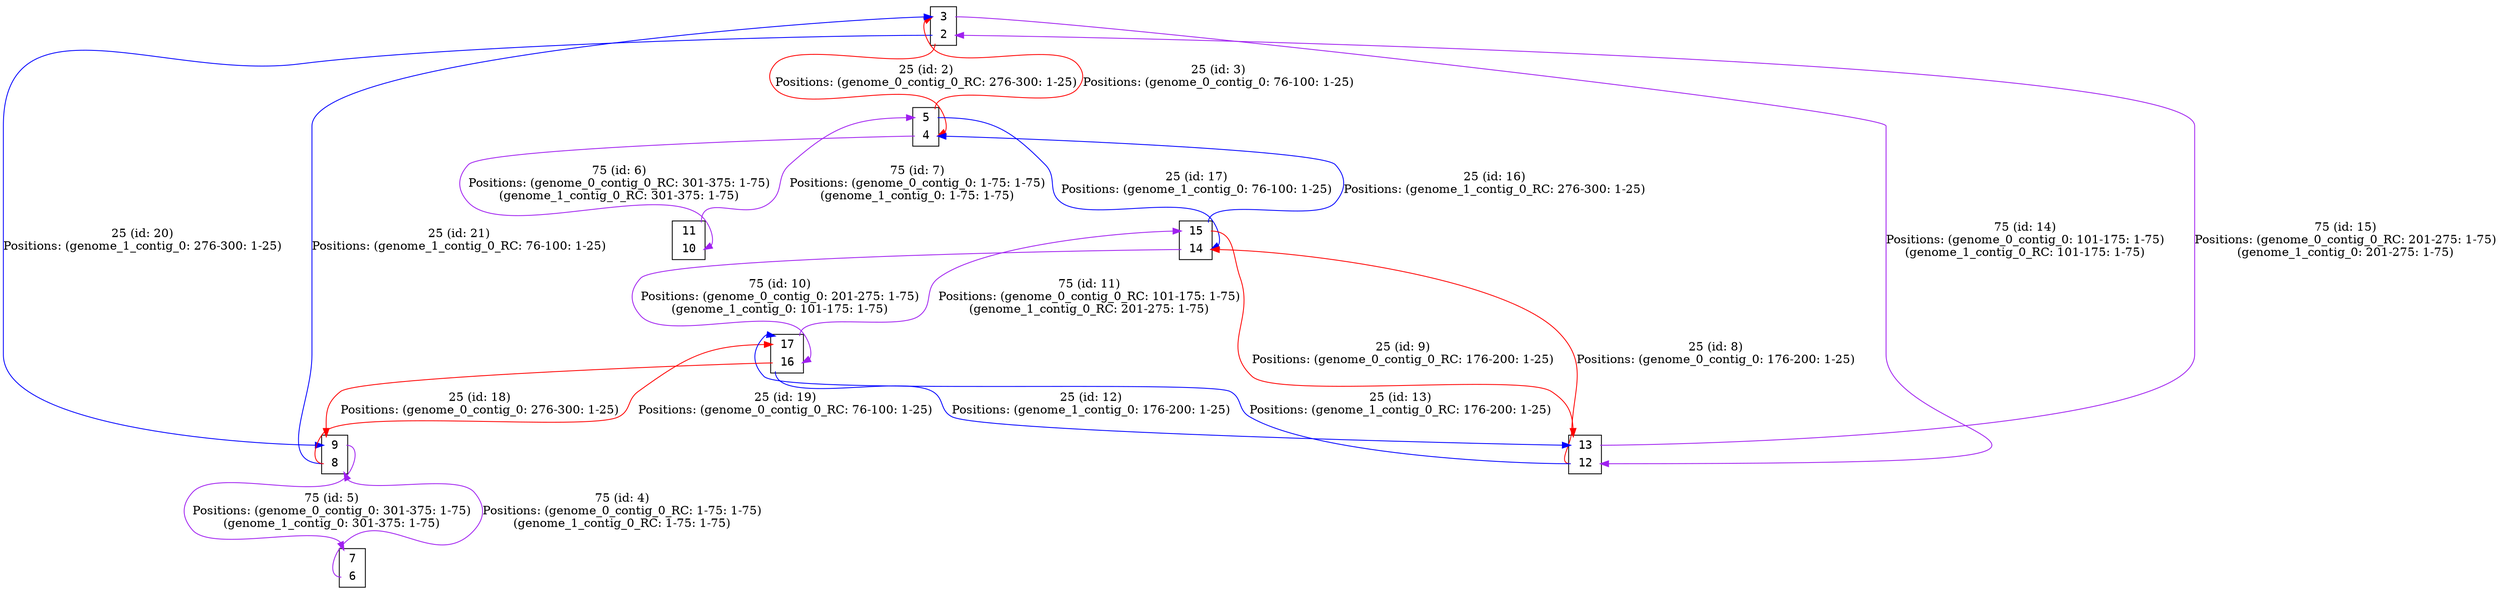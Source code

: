 digraph my_graph {
node[fontname=<Courier>,shape=<plaintext>]
vertex_0x12649a0_0x126d5b0[label=<<TABLE bgcolor = "white">
<TR><TD BORDER = "0" PORT = "port_0x12649a0_in"></TD><TD BORDER = "0" PORT = "port_">2</TD><TD BORDER = "0" PORT = "port_0x12649a0_out"></TD></TR>
<TR><TD BORDER = "0" PORT = "port_0x126d5b0_out"></TD><TD BORDER = "0" PORT = "port_">3</TD><TD BORDER = "0" PORT = "port_0x126d5b0_in"></TD></TR>
</TABLE>>,style=<filled>,color=<black>,fillcolor=<white>]
vertex_0x12649a0_0x126d5b0[label=<<TABLE bgcolor = "white">
<TR><TD BORDER = "0" PORT = "port_0x126d5b0_in"></TD><TD BORDER = "0" PORT = "port_">3</TD><TD BORDER = "0" PORT = "port_0x126d5b0_out"></TD></TR>
<TR><TD BORDER = "0" PORT = "port_0x12649a0_out"></TD><TD BORDER = "0" PORT = "port_">2</TD><TD BORDER = "0" PORT = "port_0x12649a0_in"></TD></TR>
</TABLE>>,style=<filled>,color=<black>,fillcolor=<white>]
vertex_0x1262060_0x1262380[label=<<TABLE bgcolor = "white">
<TR><TD BORDER = "0" PORT = "port_0x1262060_in"></TD><TD BORDER = "0" PORT = "port_">4</TD><TD BORDER = "0" PORT = "port_0x1262060_out"></TD></TR>
<TR><TD BORDER = "0" PORT = "port_0x1262380_out"></TD><TD BORDER = "0" PORT = "port_">5</TD><TD BORDER = "0" PORT = "port_0x1262380_in"></TD></TR>
</TABLE>>,style=<filled>,color=<black>,fillcolor=<white>]
vertex_0x1262060_0x1262380[label=<<TABLE bgcolor = "white">
<TR><TD BORDER = "0" PORT = "port_0x1262380_in"></TD><TD BORDER = "0" PORT = "port_">5</TD><TD BORDER = "0" PORT = "port_0x1262380_out"></TD></TR>
<TR><TD BORDER = "0" PORT = "port_0x1262060_out"></TD><TD BORDER = "0" PORT = "port_">4</TD><TD BORDER = "0" PORT = "port_0x1262060_in"></TD></TR>
</TABLE>>,style=<filled>,color=<black>,fillcolor=<white>]
vertex_0x1263110_0x1263200[label=<<TABLE bgcolor = "white">
<TR><TD BORDER = "0" PORT = "port_0x1263110_in"></TD><TD BORDER = "0" PORT = "port_">6</TD><TD BORDER = "0" PORT = "port_0x1263110_out"></TD></TR>
<TR><TD BORDER = "0" PORT = "port_0x1263200_out"></TD><TD BORDER = "0" PORT = "port_">7</TD><TD BORDER = "0" PORT = "port_0x1263200_in"></TD></TR>
</TABLE>>,style=<filled>,color=<black>,fillcolor=<white>]
vertex_0x1263110_0x1263200[label=<<TABLE bgcolor = "white">
<TR><TD BORDER = "0" PORT = "port_0x1263200_in"></TD><TD BORDER = "0" PORT = "port_">7</TD><TD BORDER = "0" PORT = "port_0x1263200_out"></TD></TR>
<TR><TD BORDER = "0" PORT = "port_0x1263110_out"></TD><TD BORDER = "0" PORT = "port_">6</TD><TD BORDER = "0" PORT = "port_0x1263110_in"></TD></TR>
</TABLE>>,style=<filled>,color=<black>,fillcolor=<white>]
vertex_0x126d9b0_0x126d9f0[label=<<TABLE bgcolor = "white">
<TR><TD BORDER = "0" PORT = "port_0x126d9b0_in"></TD><TD BORDER = "0" PORT = "port_">8</TD><TD BORDER = "0" PORT = "port_0x126d9b0_out"></TD></TR>
<TR><TD BORDER = "0" PORT = "port_0x126d9f0_out"></TD><TD BORDER = "0" PORT = "port_">9</TD><TD BORDER = "0" PORT = "port_0x126d9f0_in"></TD></TR>
</TABLE>>,style=<filled>,color=<black>,fillcolor=<white>]
vertex_0x126d9b0_0x126d9f0[label=<<TABLE bgcolor = "white">
<TR><TD BORDER = "0" PORT = "port_0x126d9f0_in"></TD><TD BORDER = "0" PORT = "port_">9</TD><TD BORDER = "0" PORT = "port_0x126d9f0_out"></TD></TR>
<TR><TD BORDER = "0" PORT = "port_0x126d9b0_out"></TD><TD BORDER = "0" PORT = "port_">8</TD><TD BORDER = "0" PORT = "port_0x126d9b0_in"></TD></TR>
</TABLE>>,style=<filled>,color=<black>,fillcolor=<white>]
vertex_0x1261e30_0x1271b40[label=<<TABLE bgcolor = "white">
<TR><TD BORDER = "0" PORT = "port_0x1271b40_in"></TD><TD BORDER = "0" PORT = "port_">10</TD><TD BORDER = "0" PORT = "port_0x1271b40_out"></TD></TR>
<TR><TD BORDER = "0" PORT = "port_0x1261e30_out"></TD><TD BORDER = "0" PORT = "port_">11</TD><TD BORDER = "0" PORT = "port_0x1261e30_in"></TD></TR>
</TABLE>>,style=<filled>,color=<black>,fillcolor=<white>]
vertex_0x1261e30_0x1271b40[label=<<TABLE bgcolor = "white">
<TR><TD BORDER = "0" PORT = "port_0x1261e30_in"></TD><TD BORDER = "0" PORT = "port_">11</TD><TD BORDER = "0" PORT = "port_0x1261e30_out"></TD></TR>
<TR><TD BORDER = "0" PORT = "port_0x1271b40_out"></TD><TD BORDER = "0" PORT = "port_">10</TD><TD BORDER = "0" PORT = "port_0x1271b40_in"></TD></TR>
</TABLE>>,style=<filled>,color=<black>,fillcolor=<white>]
vertex_0x1271ec0_0x12720e0[label=<<TABLE bgcolor = "white">
<TR><TD BORDER = "0" PORT = "port_0x1271ec0_in"></TD><TD BORDER = "0" PORT = "port_">12</TD><TD BORDER = "0" PORT = "port_0x1271ec0_out"></TD></TR>
<TR><TD BORDER = "0" PORT = "port_0x12720e0_out"></TD><TD BORDER = "0" PORT = "port_">13</TD><TD BORDER = "0" PORT = "port_0x12720e0_in"></TD></TR>
</TABLE>>,style=<filled>,color=<black>,fillcolor=<white>]
vertex_0x1271ec0_0x12720e0[label=<<TABLE bgcolor = "white">
<TR><TD BORDER = "0" PORT = "port_0x12720e0_in"></TD><TD BORDER = "0" PORT = "port_">13</TD><TD BORDER = "0" PORT = "port_0x12720e0_out"></TD></TR>
<TR><TD BORDER = "0" PORT = "port_0x1271ec0_out"></TD><TD BORDER = "0" PORT = "port_">12</TD><TD BORDER = "0" PORT = "port_0x1271ec0_in"></TD></TR>
</TABLE>>,style=<filled>,color=<black>,fillcolor=<white>]
vertex_0x12633f0_0x1263460[label=<<TABLE bgcolor = "white">
<TR><TD BORDER = "0" PORT = "port_0x12633f0_in"></TD><TD BORDER = "0" PORT = "port_">14</TD><TD BORDER = "0" PORT = "port_0x12633f0_out"></TD></TR>
<TR><TD BORDER = "0" PORT = "port_0x1263460_out"></TD><TD BORDER = "0" PORT = "port_">15</TD><TD BORDER = "0" PORT = "port_0x1263460_in"></TD></TR>
</TABLE>>,style=<filled>,color=<black>,fillcolor=<white>]
vertex_0x12633f0_0x1263460[label=<<TABLE bgcolor = "white">
<TR><TD BORDER = "0" PORT = "port_0x1263460_in"></TD><TD BORDER = "0" PORT = "port_">15</TD><TD BORDER = "0" PORT = "port_0x1263460_out"></TD></TR>
<TR><TD BORDER = "0" PORT = "port_0x12633f0_out"></TD><TD BORDER = "0" PORT = "port_">14</TD><TD BORDER = "0" PORT = "port_0x12633f0_in"></TD></TR>
</TABLE>>,style=<filled>,color=<black>,fillcolor=<white>]
vertex_0x1263700_0x1263950[label=<<TABLE bgcolor = "white">
<TR><TD BORDER = "0" PORT = "port_0x1263700_in"></TD><TD BORDER = "0" PORT = "port_">16</TD><TD BORDER = "0" PORT = "port_0x1263700_out"></TD></TR>
<TR><TD BORDER = "0" PORT = "port_0x1263950_out"></TD><TD BORDER = "0" PORT = "port_">17</TD><TD BORDER = "0" PORT = "port_0x1263950_in"></TD></TR>
</TABLE>>,style=<filled>,color=<black>,fillcolor=<white>]
vertex_0x1263700_0x1263950[label=<<TABLE bgcolor = "white">
<TR><TD BORDER = "0" PORT = "port_0x1263950_in"></TD><TD BORDER = "0" PORT = "port_">17</TD><TD BORDER = "0" PORT = "port_0x1263950_out"></TD></TR>
<TR><TD BORDER = "0" PORT = "port_0x1263700_out"></TD><TD BORDER = "0" PORT = "port_">16</TD><TD BORDER = "0" PORT = "port_0x1263700_in"></TD></TR>
</TABLE>>,style=<filled>,color=<black>,fillcolor=<white>]
vertex_0x12649a0_0x126d5b0:port_0x12649a0_out->vertex_0x1262060_0x1262380:port_0x1262060_in[label="25 (id: 2)\nPositions: (genome_0_contig_0_RC: 276-300: 1-25)\n",len=<0>,K=<0>,color=<red>]
vertex_0x1262060_0x1262380:port_0x1262380_out->vertex_0x12649a0_0x126d5b0:port_0x126d5b0_in[label="25 (id: 3)\nPositions: (genome_0_contig_0: 76-100: 1-25)\n",len=<0>,K=<0>,color=<red>]
vertex_0x1263110_0x1263200:port_0x1263110_out->vertex_0x126d9b0_0x126d9f0:port_0x126d9b0_in[label="75 (id: 4)\nPositions: (genome_0_contig_0_RC: 1-75: 1-75)\n(genome_1_contig_0_RC: 1-75: 1-75)\n",len=<0>,K=<0>,color=<purple>]
vertex_0x126d9b0_0x126d9f0:port_0x126d9f0_out->vertex_0x1263110_0x1263200:port_0x1263200_in[label="75 (id: 5)\nPositions: (genome_0_contig_0: 301-375: 1-75)\n(genome_1_contig_0: 301-375: 1-75)\n",len=<0>,K=<0>,color=<purple>]
vertex_0x1262060_0x1262380:port_0x1262060_out->vertex_0x1261e30_0x1271b40:port_0x1271b40_in[label="75 (id: 6)\nPositions: (genome_0_contig_0_RC: 301-375: 1-75)\n(genome_1_contig_0_RC: 301-375: 1-75)\n",len=<0>,K=<0>,color=<purple>]
vertex_0x1261e30_0x1271b40:port_0x1261e30_out->vertex_0x1262060_0x1262380:port_0x1262380_in[label="75 (id: 7)\nPositions: (genome_0_contig_0: 1-75: 1-75)\n(genome_1_contig_0: 1-75: 1-75)\n",len=<0>,K=<0>,color=<purple>]
vertex_0x1271ec0_0x12720e0:port_0x1271ec0_out->vertex_0x12633f0_0x1263460:port_0x12633f0_in[label="25 (id: 8)\nPositions: (genome_0_contig_0: 176-200: 1-25)\n",len=<0>,K=<0>,color=<red>]
vertex_0x12633f0_0x1263460:port_0x1263460_out->vertex_0x1271ec0_0x12720e0:port_0x12720e0_in[label="25 (id: 9)\nPositions: (genome_0_contig_0_RC: 176-200: 1-25)\n",len=<0>,K=<0>,color=<red>]
vertex_0x12633f0_0x1263460:port_0x12633f0_out->vertex_0x1263700_0x1263950:port_0x1263700_in[label="75 (id: 10)\nPositions: (genome_0_contig_0: 201-275: 1-75)\n(genome_1_contig_0: 101-175: 1-75)\n",len=<0>,K=<0>,color=<purple>]
vertex_0x1263700_0x1263950:port_0x1263950_out->vertex_0x12633f0_0x1263460:port_0x1263460_in[label="75 (id: 11)\nPositions: (genome_0_contig_0_RC: 101-175: 1-75)\n(genome_1_contig_0_RC: 201-275: 1-75)\n",len=<0>,K=<0>,color=<purple>]
vertex_0x1263700_0x1263950:port_0x1263700_out->vertex_0x1271ec0_0x12720e0:port_0x12720e0_in[label="25 (id: 12)\nPositions: (genome_1_contig_0: 176-200: 1-25)\n",len=<0>,K=<0>,color=<blue>]
vertex_0x1271ec0_0x12720e0:port_0x1271ec0_out->vertex_0x1263700_0x1263950:port_0x1263950_in[label="25 (id: 13)\nPositions: (genome_1_contig_0_RC: 176-200: 1-25)\n",len=<0>,K=<0>,color=<blue>]
vertex_0x12649a0_0x126d5b0:port_0x126d5b0_out->vertex_0x1271ec0_0x12720e0:port_0x1271ec0_in[label="75 (id: 14)\nPositions: (genome_0_contig_0: 101-175: 1-75)\n(genome_1_contig_0_RC: 101-175: 1-75)\n",len=<0>,K=<0>,color=<purple>]
vertex_0x1271ec0_0x12720e0:port_0x12720e0_out->vertex_0x12649a0_0x126d5b0:port_0x12649a0_in[label="75 (id: 15)\nPositions: (genome_0_contig_0_RC: 201-275: 1-75)\n(genome_1_contig_0: 201-275: 1-75)\n",len=<0>,K=<0>,color=<purple>]
vertex_0x12633f0_0x1263460:port_0x1263460_out->vertex_0x1262060_0x1262380:port_0x1262060_in[label="25 (id: 16)\nPositions: (genome_1_contig_0_RC: 276-300: 1-25)\n",len=<0>,K=<0>,color=<blue>]
vertex_0x1262060_0x1262380:port_0x1262380_out->vertex_0x12633f0_0x1263460:port_0x12633f0_in[label="25 (id: 17)\nPositions: (genome_1_contig_0: 76-100: 1-25)\n",len=<0>,K=<0>,color=<blue>]
vertex_0x1263700_0x1263950:port_0x1263700_out->vertex_0x126d9b0_0x126d9f0:port_0x126d9f0_in[label="25 (id: 18)\nPositions: (genome_0_contig_0: 276-300: 1-25)\n",len=<0>,K=<0>,color=<red>]
vertex_0x126d9b0_0x126d9f0:port_0x126d9b0_out->vertex_0x1263700_0x1263950:port_0x1263950_in[label="25 (id: 19)\nPositions: (genome_0_contig_0_RC: 76-100: 1-25)\n",len=<0>,K=<0>,color=<red>]
vertex_0x12649a0_0x126d5b0:port_0x12649a0_out->vertex_0x126d9b0_0x126d9f0:port_0x126d9f0_in[label="25 (id: 20)\nPositions: (genome_1_contig_0: 276-300: 1-25)\n",len=<0>,K=<0>,color=<blue>]
vertex_0x126d9b0_0x126d9f0:port_0x126d9b0_out->vertex_0x12649a0_0x126d5b0:port_0x126d5b0_in[label="25 (id: 21)\nPositions: (genome_1_contig_0_RC: 76-100: 1-25)\n",len=<0>,K=<0>,color=<blue>]
}
